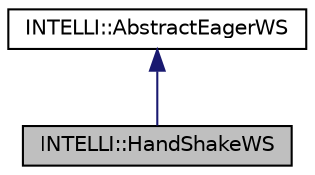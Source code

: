 digraph "INTELLI::HandShakeWS"
{
 // LATEX_PDF_SIZE
  edge [fontname="Helvetica",fontsize="10",labelfontname="Helvetica",labelfontsize="10"];
  node [fontname="Helvetica",fontsize="10",shape=record];
  Node1 [label="INTELLI::HandShakeWS",height=0.2,width=0.4,color="black", fillcolor="grey75", style="filled", fontcolor="black",tooltip=" "];
  Node2 -> Node1 [dir="back",color="midnightblue",fontsize="10",style="solid",fontname="Helvetica"];
  Node2 [label="INTELLI::AbstractEagerWS",height=0.2,width=0.4,color="black", fillcolor="white", style="filled",URL="$classINTELLI_1_1AbstractEagerWS.html",tooltip=" "];
}
